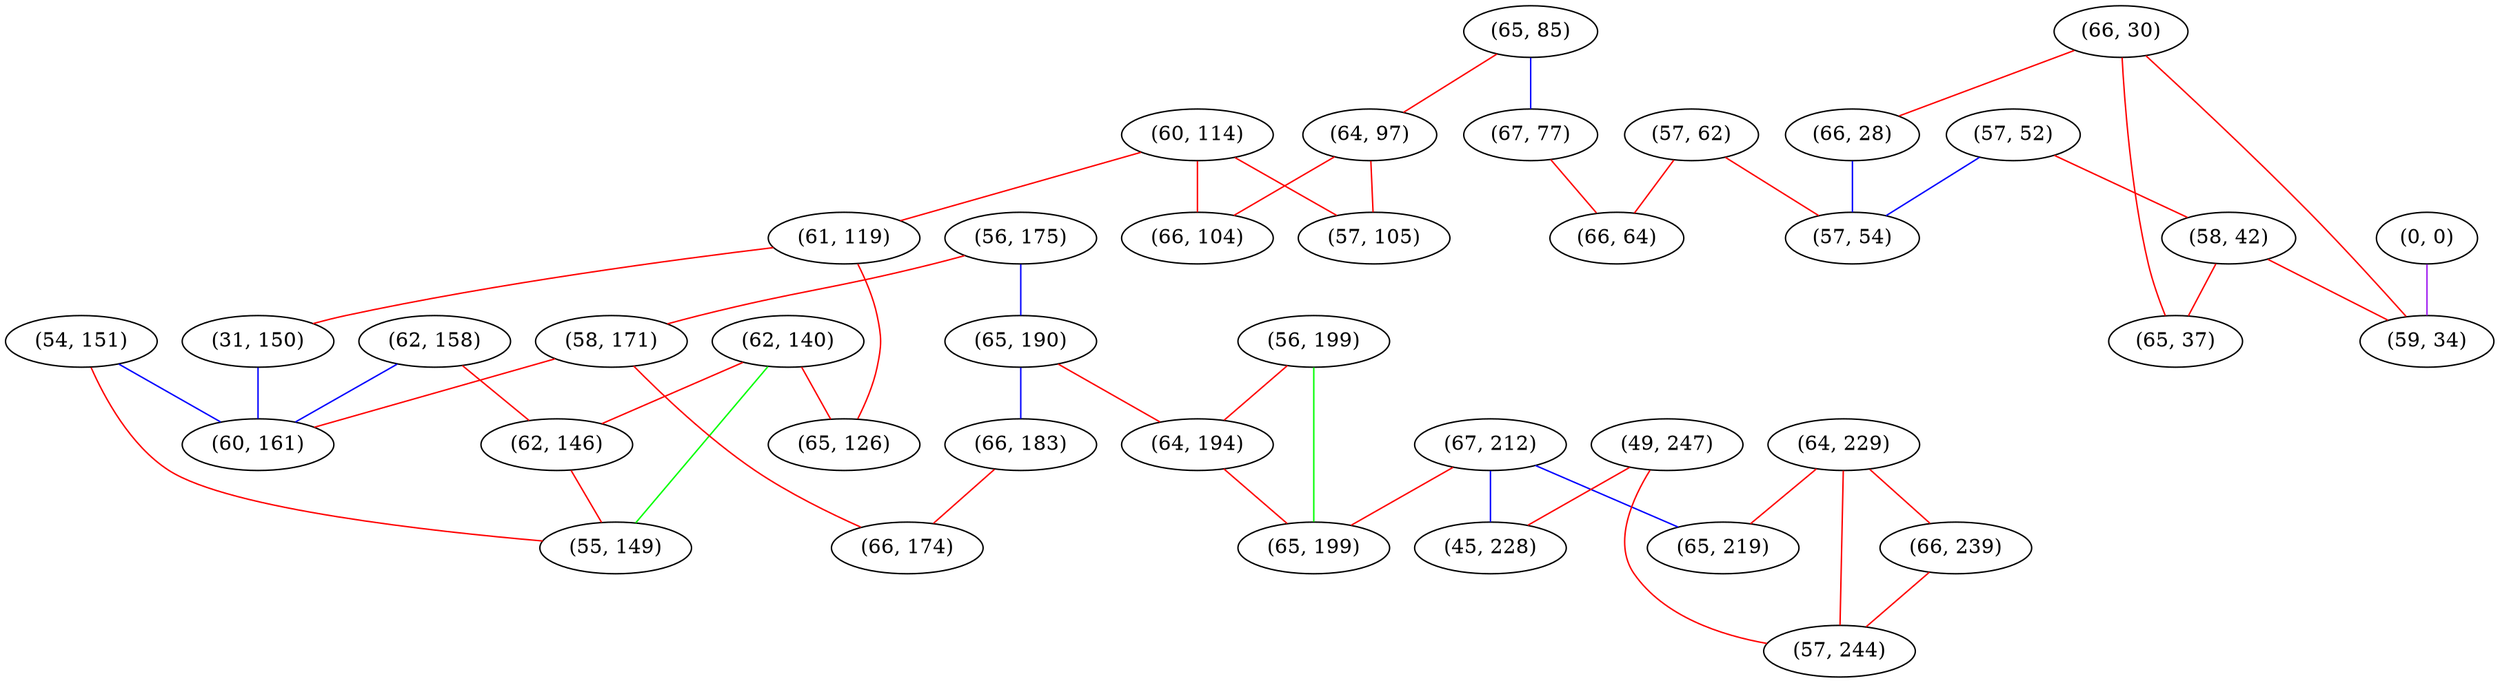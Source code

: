 graph "" {
"(60, 114)";
"(66, 30)";
"(65, 85)";
"(56, 175)";
"(61, 119)";
"(62, 158)";
"(65, 190)";
"(62, 140)";
"(54, 151)";
"(66, 28)";
"(67, 212)";
"(31, 150)";
"(64, 229)";
"(57, 52)";
"(49, 247)";
"(62, 146)";
"(64, 97)";
"(0, 0)";
"(56, 199)";
"(67, 77)";
"(45, 228)";
"(58, 42)";
"(66, 183)";
"(65, 37)";
"(55, 149)";
"(58, 171)";
"(66, 239)";
"(59, 34)";
"(65, 126)";
"(57, 62)";
"(66, 104)";
"(65, 219)";
"(64, 194)";
"(66, 64)";
"(57, 244)";
"(65, 199)";
"(60, 161)";
"(66, 174)";
"(57, 54)";
"(57, 105)";
"(60, 114)" -- "(66, 104)"  [color=red, key=0, weight=1];
"(60, 114)" -- "(61, 119)"  [color=red, key=0, weight=1];
"(60, 114)" -- "(57, 105)"  [color=red, key=0, weight=1];
"(66, 30)" -- "(65, 37)"  [color=red, key=0, weight=1];
"(66, 30)" -- "(59, 34)"  [color=red, key=0, weight=1];
"(66, 30)" -- "(66, 28)"  [color=red, key=0, weight=1];
"(65, 85)" -- "(64, 97)"  [color=red, key=0, weight=1];
"(65, 85)" -- "(67, 77)"  [color=blue, key=0, weight=3];
"(56, 175)" -- "(65, 190)"  [color=blue, key=0, weight=3];
"(56, 175)" -- "(58, 171)"  [color=red, key=0, weight=1];
"(61, 119)" -- "(31, 150)"  [color=red, key=0, weight=1];
"(61, 119)" -- "(65, 126)"  [color=red, key=0, weight=1];
"(62, 158)" -- "(62, 146)"  [color=red, key=0, weight=1];
"(62, 158)" -- "(60, 161)"  [color=blue, key=0, weight=3];
"(65, 190)" -- "(66, 183)"  [color=blue, key=0, weight=3];
"(65, 190)" -- "(64, 194)"  [color=red, key=0, weight=1];
"(62, 140)" -- "(55, 149)"  [color=green, key=0, weight=2];
"(62, 140)" -- "(65, 126)"  [color=red, key=0, weight=1];
"(62, 140)" -- "(62, 146)"  [color=red, key=0, weight=1];
"(54, 151)" -- "(55, 149)"  [color=red, key=0, weight=1];
"(54, 151)" -- "(60, 161)"  [color=blue, key=0, weight=3];
"(66, 28)" -- "(57, 54)"  [color=blue, key=0, weight=3];
"(67, 212)" -- "(45, 228)"  [color=blue, key=0, weight=3];
"(67, 212)" -- "(65, 219)"  [color=blue, key=0, weight=3];
"(67, 212)" -- "(65, 199)"  [color=red, key=0, weight=1];
"(31, 150)" -- "(60, 161)"  [color=blue, key=0, weight=3];
"(64, 229)" -- "(66, 239)"  [color=red, key=0, weight=1];
"(64, 229)" -- "(65, 219)"  [color=red, key=0, weight=1];
"(64, 229)" -- "(57, 244)"  [color=red, key=0, weight=1];
"(57, 52)" -- "(57, 54)"  [color=blue, key=0, weight=3];
"(57, 52)" -- "(58, 42)"  [color=red, key=0, weight=1];
"(49, 247)" -- "(45, 228)"  [color=red, key=0, weight=1];
"(49, 247)" -- "(57, 244)"  [color=red, key=0, weight=1];
"(62, 146)" -- "(55, 149)"  [color=red, key=0, weight=1];
"(64, 97)" -- "(66, 104)"  [color=red, key=0, weight=1];
"(64, 97)" -- "(57, 105)"  [color=red, key=0, weight=1];
"(0, 0)" -- "(59, 34)"  [color=purple, key=0, weight=4];
"(56, 199)" -- "(64, 194)"  [color=red, key=0, weight=1];
"(56, 199)" -- "(65, 199)"  [color=green, key=0, weight=2];
"(67, 77)" -- "(66, 64)"  [color=red, key=0, weight=1];
"(58, 42)" -- "(65, 37)"  [color=red, key=0, weight=1];
"(58, 42)" -- "(59, 34)"  [color=red, key=0, weight=1];
"(66, 183)" -- "(66, 174)"  [color=red, key=0, weight=1];
"(58, 171)" -- "(66, 174)"  [color=red, key=0, weight=1];
"(58, 171)" -- "(60, 161)"  [color=red, key=0, weight=1];
"(66, 239)" -- "(57, 244)"  [color=red, key=0, weight=1];
"(57, 62)" -- "(66, 64)"  [color=red, key=0, weight=1];
"(57, 62)" -- "(57, 54)"  [color=red, key=0, weight=1];
"(64, 194)" -- "(65, 199)"  [color=red, key=0, weight=1];
}
